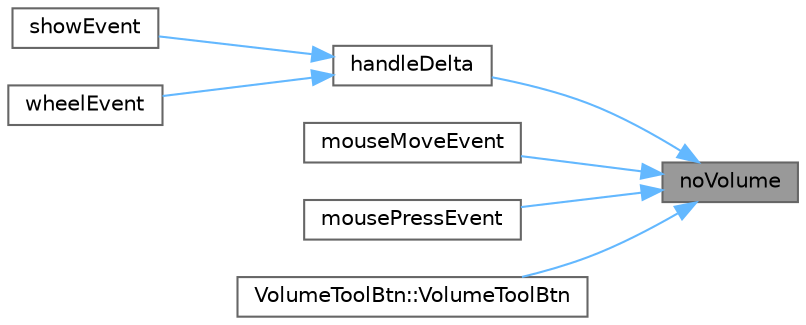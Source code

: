 digraph "noVolume"
{
 // LATEX_PDF_SIZE
  bgcolor="transparent";
  edge [fontname=Helvetica,fontsize=10,labelfontname=Helvetica,labelfontsize=10];
  node [fontname=Helvetica,fontsize=10,shape=box,height=0.2,width=0.4];
  rankdir="RL";
  Node1 [id="Node000001",label="noVolume",height=0.2,width=0.4,color="gray40", fillcolor="grey60", style="filled", fontcolor="black",tooltip="静音状态信号"];
  Node1 -> Node2 [id="edge1_Node000001_Node000002",dir="back",color="steelblue1",style="solid",tooltip=" "];
  Node2 [id="Node000002",label="handleDelta",height=0.2,width=0.4,color="grey40", fillcolor="white", style="filled",URL="$class_slider_widget.html#ace6a4368b55cb96075530d6e0b28c850",tooltip="处理滚轮变化值"];
  Node2 -> Node3 [id="edge2_Node000002_Node000003",dir="back",color="steelblue1",style="solid",tooltip=" "];
  Node3 [id="Node000003",label="showEvent",height=0.2,width=0.4,color="grey40", fillcolor="white", style="filled",URL="$class_slider_widget.html#a26eb1890b4d4dfb7bf76fb7c44cbdebf",tooltip="控件显示事件，初始化信号连接"];
  Node2 -> Node4 [id="edge3_Node000002_Node000004",dir="back",color="steelblue1",style="solid",tooltip=" "];
  Node4 [id="Node000004",label="wheelEvent",height=0.2,width=0.4,color="grey40", fillcolor="white", style="filled",URL="$class_slider_widget.html#ab587e4e2fb0fcdf9ef13c64ee030ee7f",tooltip="滚轮事件，调整滑块值"];
  Node1 -> Node5 [id="edge4_Node000001_Node000005",dir="back",color="steelblue1",style="solid",tooltip=" "];
  Node5 [id="Node000005",label="mouseMoveEvent",height=0.2,width=0.4,color="grey40", fillcolor="white", style="filled",URL="$class_slider_widget.html#a4d538d95963e25c7a27250e441321d72",tooltip="鼠标移动事件，更新滑块值"];
  Node1 -> Node6 [id="edge5_Node000001_Node000006",dir="back",color="steelblue1",style="solid",tooltip=" "];
  Node6 [id="Node000006",label="mousePressEvent",height=0.2,width=0.4,color="grey40", fillcolor="white", style="filled",URL="$class_slider_widget.html#a7523c71b2bf60975302287ec8923f80e",tooltip="鼠标按下事件，计算滑块值"];
  Node1 -> Node7 [id="edge6_Node000001_Node000007",dir="back",color="steelblue1",style="solid",tooltip=" "];
  Node7 [id="Node000007",label="VolumeToolBtn::VolumeToolBtn",height=0.2,width=0.4,color="grey40", fillcolor="white", style="filled",URL="$class_volume_tool_btn.html#a0e51705f3f342fc64b25ebc436f940b8",tooltip="构造函数，初始化音量调节按钮"];
}
